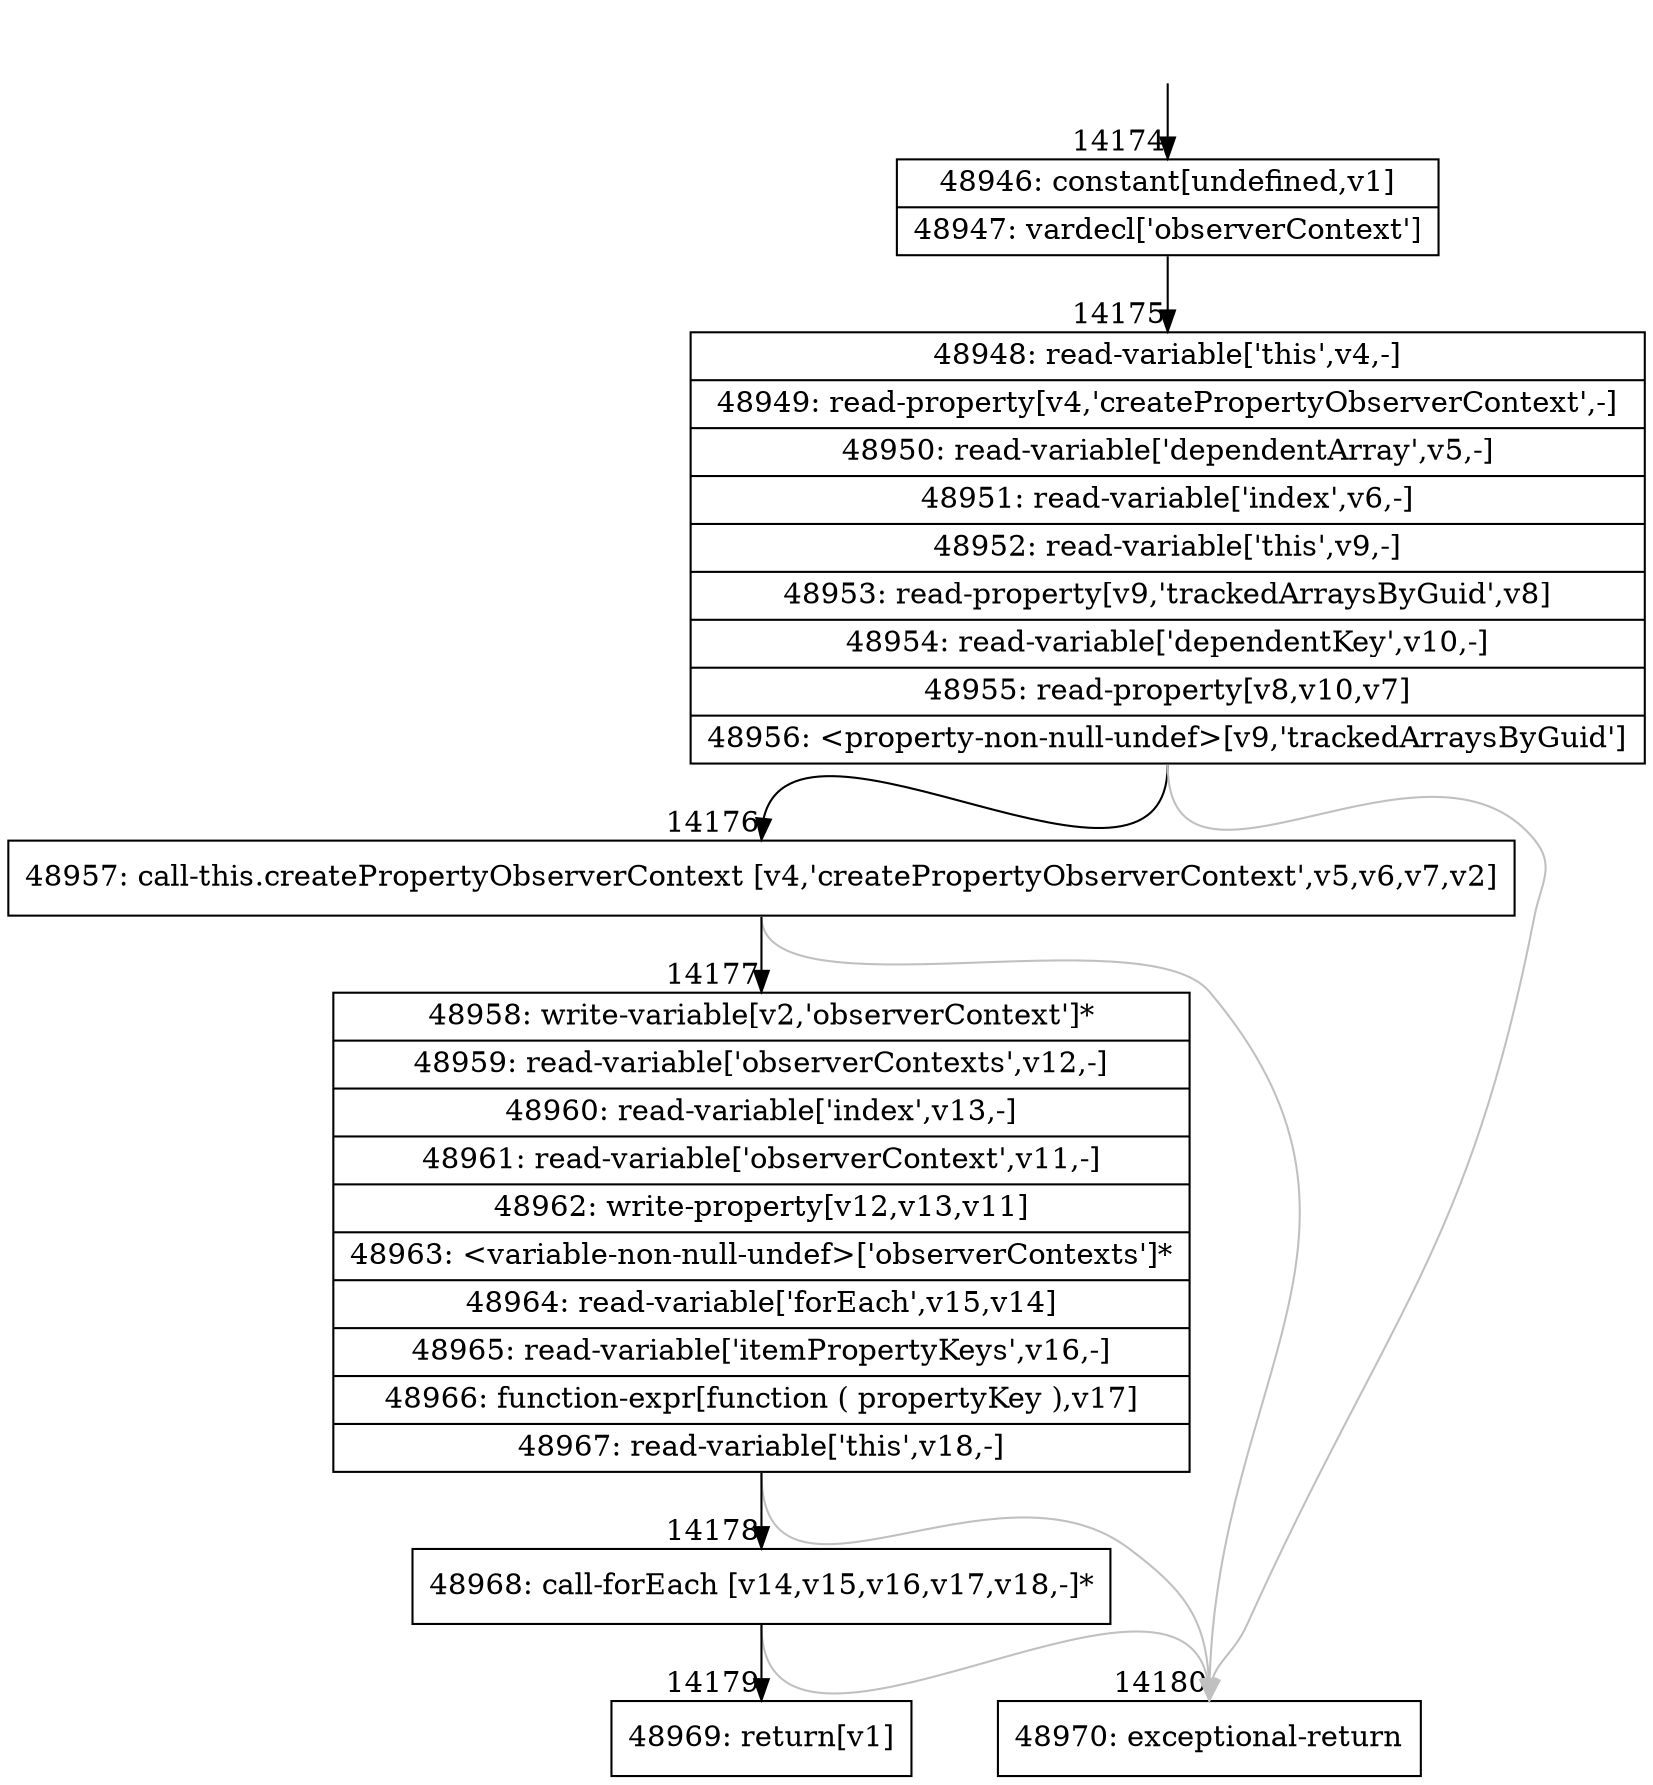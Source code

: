 digraph {
rankdir="TD"
BB_entry1177[shape=none,label=""];
BB_entry1177 -> BB14174 [tailport=s, headport=n, headlabel="    14174"]
BB14174 [shape=record label="{48946: constant[undefined,v1]|48947: vardecl['observerContext']}" ] 
BB14174 -> BB14175 [tailport=s, headport=n, headlabel="      14175"]
BB14175 [shape=record label="{48948: read-variable['this',v4,-]|48949: read-property[v4,'createPropertyObserverContext',-]|48950: read-variable['dependentArray',v5,-]|48951: read-variable['index',v6,-]|48952: read-variable['this',v9,-]|48953: read-property[v9,'trackedArraysByGuid',v8]|48954: read-variable['dependentKey',v10,-]|48955: read-property[v8,v10,v7]|48956: \<property-non-null-undef\>[v9,'trackedArraysByGuid']}" ] 
BB14175 -> BB14176 [tailport=s, headport=n, headlabel="      14176"]
BB14175 -> BB14180 [tailport=s, headport=n, color=gray, headlabel="      14180"]
BB14176 [shape=record label="{48957: call-this.createPropertyObserverContext [v4,'createPropertyObserverContext',v5,v6,v7,v2]}" ] 
BB14176 -> BB14177 [tailport=s, headport=n, headlabel="      14177"]
BB14176 -> BB14180 [tailport=s, headport=n, color=gray]
BB14177 [shape=record label="{48958: write-variable[v2,'observerContext']*|48959: read-variable['observerContexts',v12,-]|48960: read-variable['index',v13,-]|48961: read-variable['observerContext',v11,-]|48962: write-property[v12,v13,v11]|48963: \<variable-non-null-undef\>['observerContexts']*|48964: read-variable['forEach',v15,v14]|48965: read-variable['itemPropertyKeys',v16,-]|48966: function-expr[function ( propertyKey ),v17]|48967: read-variable['this',v18,-]}" ] 
BB14177 -> BB14178 [tailport=s, headport=n, headlabel="      14178"]
BB14177 -> BB14180 [tailport=s, headport=n, color=gray]
BB14178 [shape=record label="{48968: call-forEach [v14,v15,v16,v17,v18,-]*}" ] 
BB14178 -> BB14179 [tailport=s, headport=n, headlabel="      14179"]
BB14178 -> BB14180 [tailport=s, headport=n, color=gray]
BB14179 [shape=record label="{48969: return[v1]}" ] 
BB14180 [shape=record label="{48970: exceptional-return}" ] 
//#$~ 26327
}
